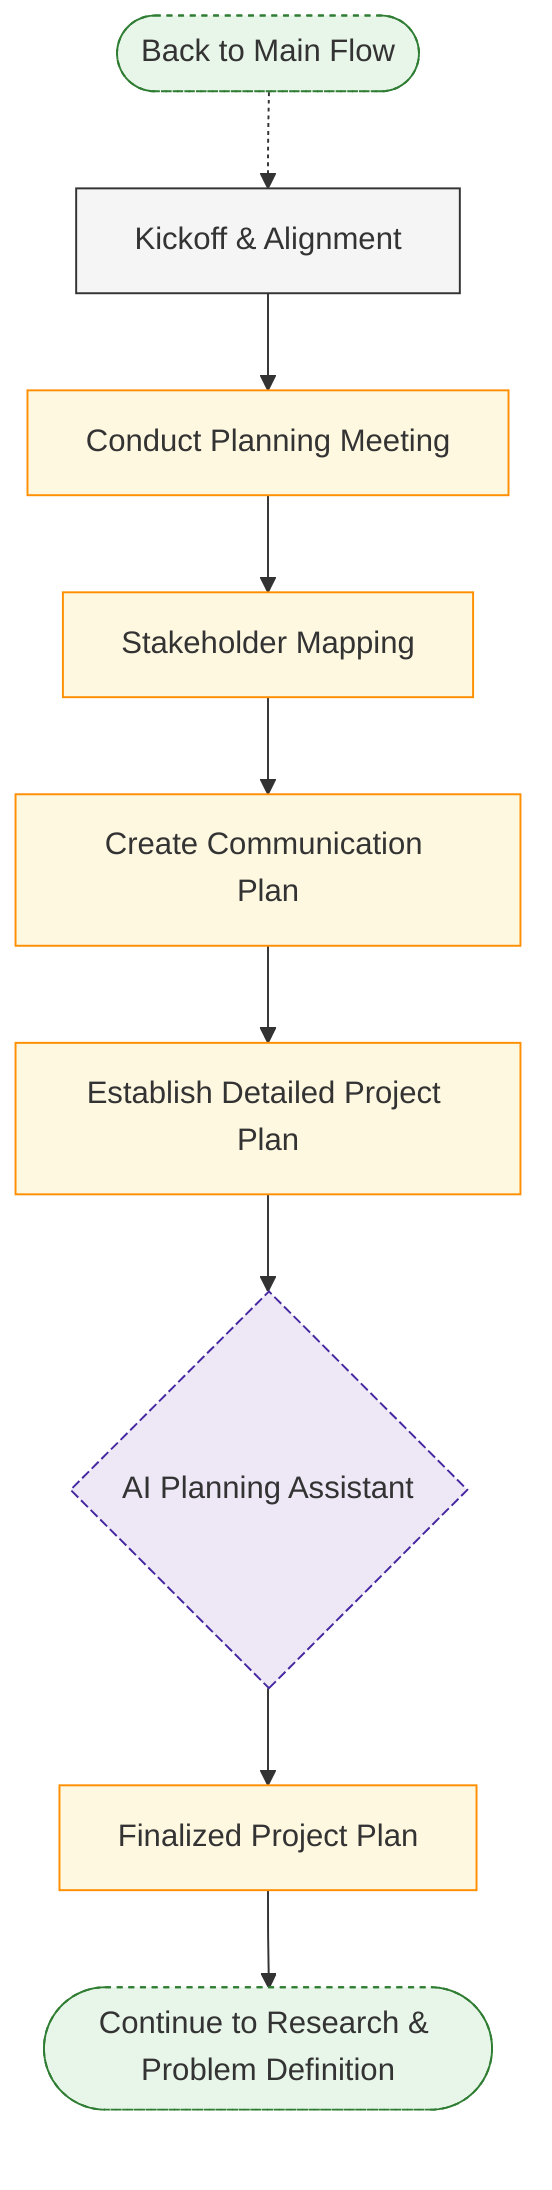 flowchart TD
    %% Kickoff & Alignment Subtree
    
    %% Main node connecting back to main diagram
    mainFlow(["Back to Main Flow"]) -.-> kickoff[Kickoff & Alignment]
    
    %% Detailed steps within Kickoff phase (limited to ~5 nodes)
    kickoff --> planningMeeting[Conduct Planning Meeting]
    planningMeeting --> stakeholderMapping[Stakeholder Mapping]
    stakeholderMapping --> communicationPlan[Create Communication Plan]
    communicationPlan --> projectPlan[Establish Detailed Project Plan]
    
    %% AI Integration - Planning Assistant
    projectPlan --> aiPlanningAssistant{AI Planning Assistant}
    aiPlanningAssistant --> finalizedPlan[Finalized Project Plan]
    
    %% Return to main flow
    finalizedPlan --> nextPhase(["Continue to Research & Problem Definition"])
    
    %% Click interactions
    click mainFlow "../index.html" "Return to main workflow"
    click nextPhase "subtrees/research_subtree.html" "Continue to next phase"
    click aiPlanningAssistant "#" "AI Planning Assistant

Purpose: Optimize project timelines through critical path analysis

Prompt example: 'Given these project milestones and team resources, identify the critical path and suggest optimal resource allocation to reduce the timeline by 15% without increasing risk.'

Click for more details"
    
    %% Detailed Styling and Classifications
    classDef phase fill:#f5f5f5,stroke:#333,stroke-width:1px;
    classDef subProcess fill:#fff8e1,stroke:#ff8f00,stroke-width:1px;
    classDef decision fill:#e1f5fe,stroke:#0277bd,stroke-width:1px;
    classDef aiDecision fill:#ede7f6,stroke:#4527a0,stroke-width:1px,stroke-dasharray: 5 2;
    classDef navigation fill:#e8f5e9,stroke:#2e7d32,stroke-width:1px,stroke-dasharray: 3 3;
    
    %% Apply styles to nodes
    class kickoff phase;
    class planningMeeting,stakeholderMapping,communicationPlan,projectPlan,finalizedPlan subProcess;
    class aiPlanningAssistant aiDecision;
    class mainFlow,nextPhase navigation;